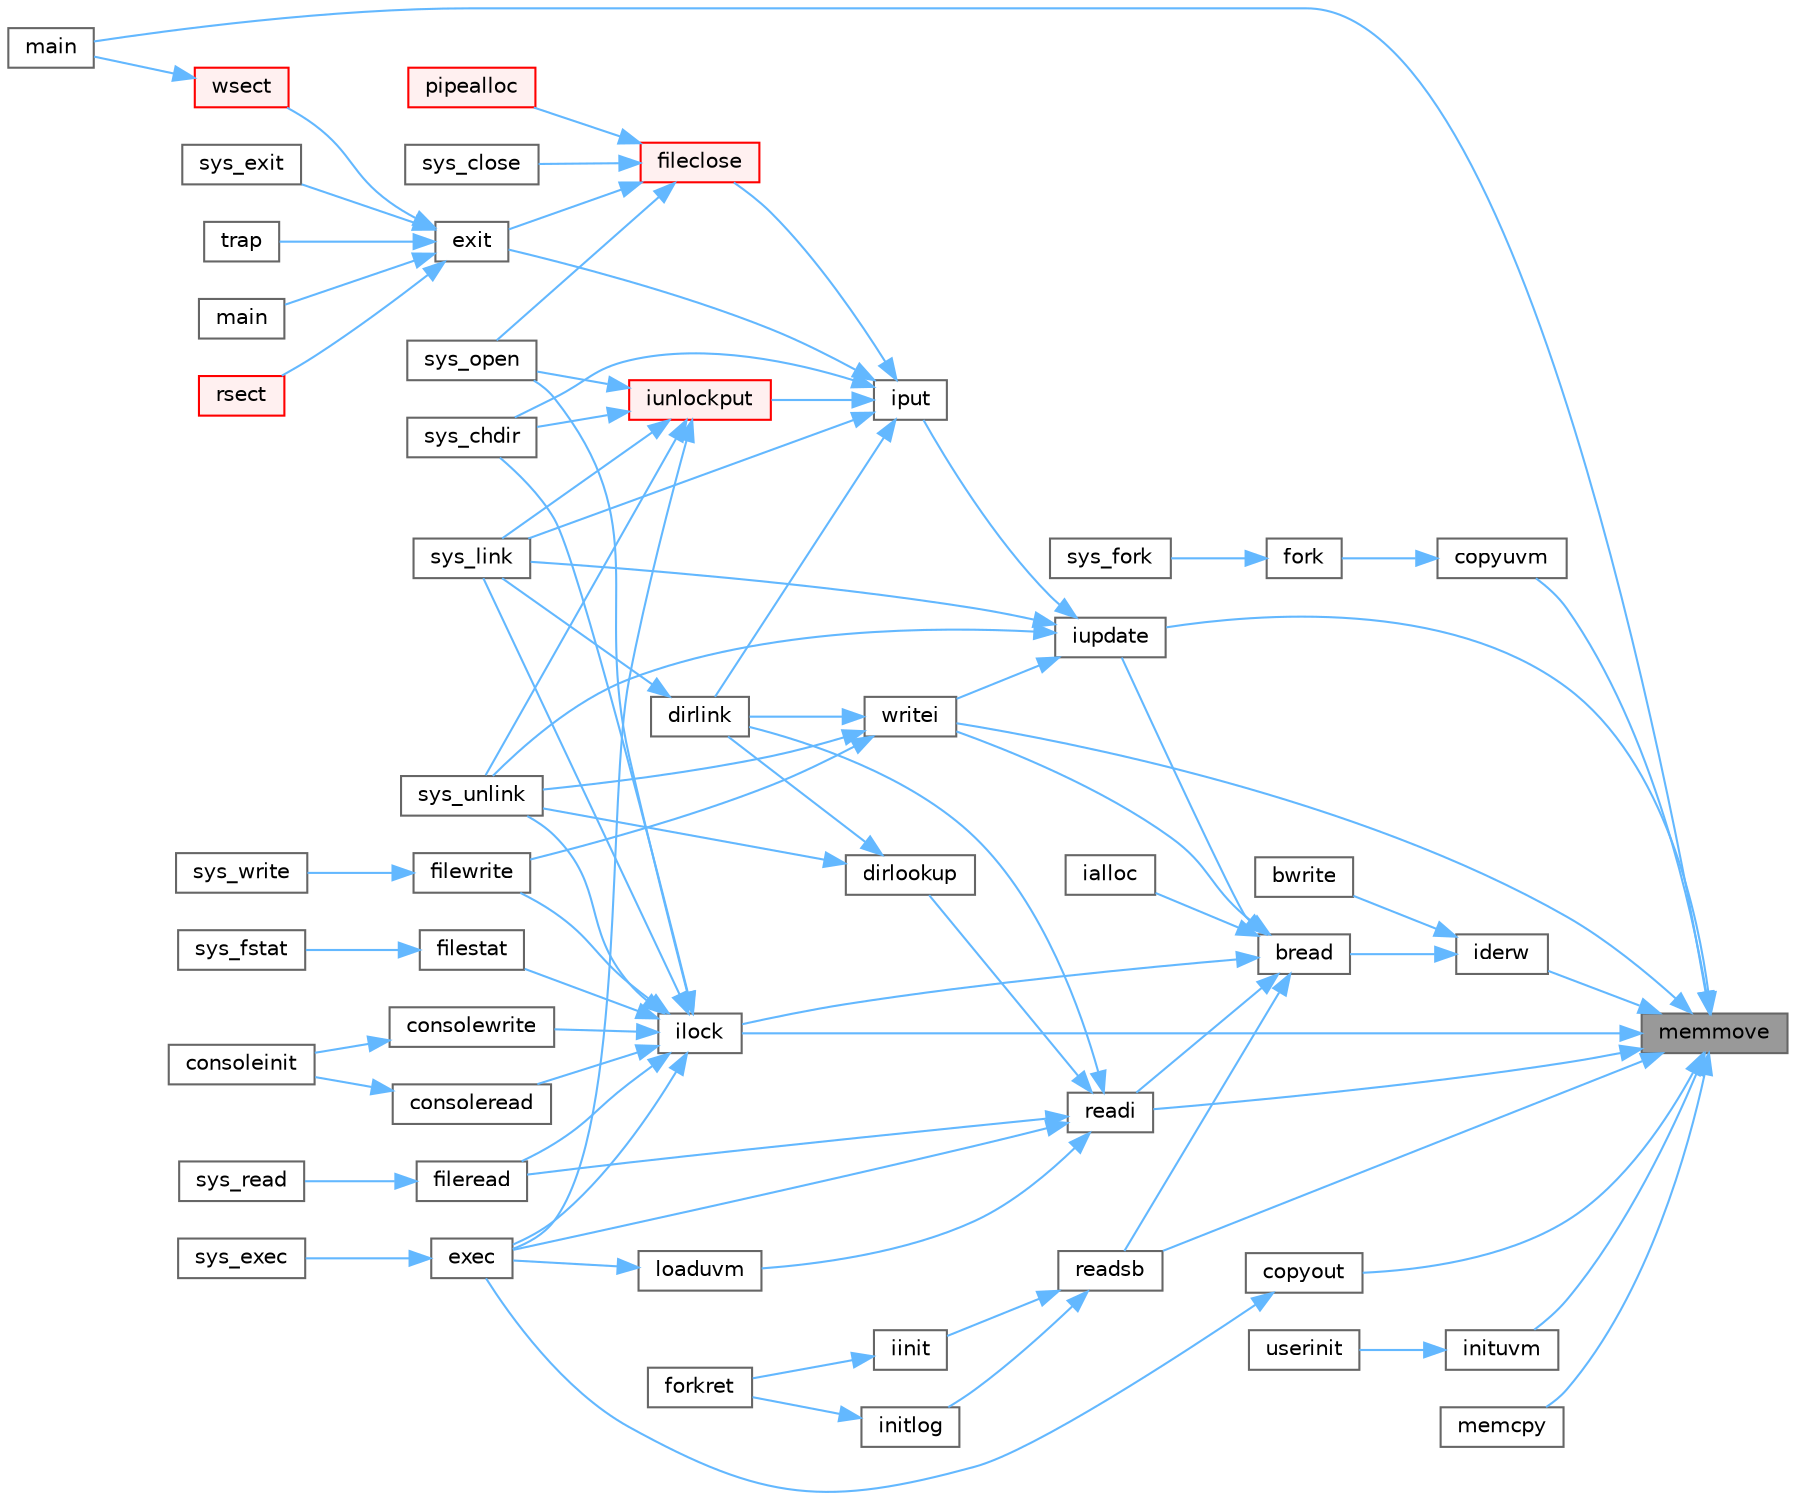 digraph "memmove"
{
 // LATEX_PDF_SIZE
  bgcolor="transparent";
  edge [fontname=Helvetica,fontsize=10,labelfontname=Helvetica,labelfontsize=10];
  node [fontname=Helvetica,fontsize=10,shape=box,height=0.2,width=0.4];
  rankdir="RL";
  Node1 [id="Node000001",label="memmove",height=0.2,width=0.4,color="gray40", fillcolor="grey60", style="filled", fontcolor="black",tooltip=" "];
  Node1 -> Node2 [id="edge1_Node000001_Node000002",dir="back",color="steelblue1",style="solid",tooltip=" "];
  Node2 [id="Node000002",label="copyout",height=0.2,width=0.4,color="grey40", fillcolor="white", style="filled",URL="$de/de9/vm_8c.html#a532bc3f3e39942c20a471a11cff1a582",tooltip=" "];
  Node2 -> Node3 [id="edge2_Node000002_Node000003",dir="back",color="steelblue1",style="solid",tooltip=" "];
  Node3 [id="Node000003",label="exec",height=0.2,width=0.4,color="grey40", fillcolor="white", style="filled",URL="$df/dc9/exec_8c.html#ace32454ed0d37834dcb1cb4f8b727e6e",tooltip=" "];
  Node3 -> Node4 [id="edge3_Node000003_Node000004",dir="back",color="steelblue1",style="solid",tooltip=" "];
  Node4 [id="Node000004",label="sys_exec",height=0.2,width=0.4,color="grey40", fillcolor="white", style="filled",URL="$d1/d14/sysfile_8c.html#aeaa813ddeb6a5fac3c45714c7351c526",tooltip=" "];
  Node1 -> Node5 [id="edge4_Node000001_Node000005",dir="back",color="steelblue1",style="solid",tooltip=" "];
  Node5 [id="Node000005",label="copyuvm",height=0.2,width=0.4,color="grey40", fillcolor="white", style="filled",URL="$de/de9/vm_8c.html#a1b57bfa0091c9be3ccc16dbb85ce3acf",tooltip=" "];
  Node5 -> Node6 [id="edge5_Node000005_Node000006",dir="back",color="steelblue1",style="solid",tooltip=" "];
  Node6 [id="Node000006",label="fork",height=0.2,width=0.4,color="grey40", fillcolor="white", style="filled",URL="$d3/dda/proc_8c.html#acd2e1ded4bb6fce4500438bf928330f4",tooltip=" "];
  Node6 -> Node7 [id="edge6_Node000006_Node000007",dir="back",color="steelblue1",style="solid",tooltip=" "];
  Node7 [id="Node000007",label="sys_fork",height=0.2,width=0.4,color="grey40", fillcolor="white", style="filled",URL="$dd/d35/sysproc_8c.html#a3b05102e512b34446a54334f916ba5cd",tooltip=" "];
  Node1 -> Node8 [id="edge7_Node000001_Node000008",dir="back",color="steelblue1",style="solid",tooltip=" "];
  Node8 [id="Node000008",label="iderw",height=0.2,width=0.4,color="grey40", fillcolor="white", style="filled",URL="$da/d9b/memide_8c.html#a7f36b008f02088c86f76e98e05b55af5",tooltip=" "];
  Node8 -> Node9 [id="edge8_Node000008_Node000009",dir="back",color="steelblue1",style="solid",tooltip=" "];
  Node9 [id="Node000009",label="bread",height=0.2,width=0.4,color="grey40", fillcolor="white", style="filled",URL="$dc/de6/bio_8c.html#a30b8d2ef2300ed8e3d879a428fe39898",tooltip=" "];
  Node9 -> Node10 [id="edge9_Node000009_Node000010",dir="back",color="steelblue1",style="solid",tooltip=" "];
  Node10 [id="Node000010",label="ialloc",height=0.2,width=0.4,color="grey40", fillcolor="white", style="filled",URL="$d2/d5a/fs_8c.html#af95049367381647bc9487af49724b869",tooltip=" "];
  Node9 -> Node11 [id="edge10_Node000009_Node000011",dir="back",color="steelblue1",style="solid",tooltip=" "];
  Node11 [id="Node000011",label="ilock",height=0.2,width=0.4,color="grey40", fillcolor="white", style="filled",URL="$d2/d5a/fs_8c.html#aed28187406d84a3aa71f10c6235a03ec",tooltip=" "];
  Node11 -> Node12 [id="edge11_Node000011_Node000012",dir="back",color="steelblue1",style="solid",tooltip=" "];
  Node12 [id="Node000012",label="consoleread",height=0.2,width=0.4,color="grey40", fillcolor="white", style="filled",URL="$d0/d56/console_8c.html#a28ac85a90987662e306ca8efbfe16074",tooltip=" "];
  Node12 -> Node13 [id="edge12_Node000012_Node000013",dir="back",color="steelblue1",style="solid",tooltip=" "];
  Node13 [id="Node000013",label="consoleinit",height=0.2,width=0.4,color="grey40", fillcolor="white", style="filled",URL="$d0/d56/console_8c.html#ab508ff0f4db26fe35cd25fa648f9ee75",tooltip=" "];
  Node11 -> Node14 [id="edge13_Node000011_Node000014",dir="back",color="steelblue1",style="solid",tooltip=" "];
  Node14 [id="Node000014",label="consolewrite",height=0.2,width=0.4,color="grey40", fillcolor="white", style="filled",URL="$d0/d56/console_8c.html#a6af7eb39268127d389792cec37785666",tooltip=" "];
  Node14 -> Node13 [id="edge14_Node000014_Node000013",dir="back",color="steelblue1",style="solid",tooltip=" "];
  Node11 -> Node3 [id="edge15_Node000011_Node000003",dir="back",color="steelblue1",style="solid",tooltip=" "];
  Node11 -> Node15 [id="edge16_Node000011_Node000015",dir="back",color="steelblue1",style="solid",tooltip=" "];
  Node15 [id="Node000015",label="fileread",height=0.2,width=0.4,color="grey40", fillcolor="white", style="filled",URL="$d6/d13/file_8c.html#a1dc8c87c7e48bdaaf98e9c7047928f29",tooltip=" "];
  Node15 -> Node16 [id="edge17_Node000015_Node000016",dir="back",color="steelblue1",style="solid",tooltip=" "];
  Node16 [id="Node000016",label="sys_read",height=0.2,width=0.4,color="grey40", fillcolor="white", style="filled",URL="$d1/d14/sysfile_8c.html#a54bf714d9e898cbdcbc061b280bbfae0",tooltip=" "];
  Node11 -> Node17 [id="edge18_Node000011_Node000017",dir="back",color="steelblue1",style="solid",tooltip=" "];
  Node17 [id="Node000017",label="filestat",height=0.2,width=0.4,color="grey40", fillcolor="white", style="filled",URL="$d6/d13/file_8c.html#afff8e849fa54dea2a5a27dbb97474607",tooltip=" "];
  Node17 -> Node18 [id="edge19_Node000017_Node000018",dir="back",color="steelblue1",style="solid",tooltip=" "];
  Node18 [id="Node000018",label="sys_fstat",height=0.2,width=0.4,color="grey40", fillcolor="white", style="filled",URL="$d1/d14/sysfile_8c.html#ac243c8f20f5fb2e3e257b5007af2c204",tooltip=" "];
  Node11 -> Node19 [id="edge20_Node000011_Node000019",dir="back",color="steelblue1",style="solid",tooltip=" "];
  Node19 [id="Node000019",label="filewrite",height=0.2,width=0.4,color="grey40", fillcolor="white", style="filled",URL="$d6/d13/file_8c.html#ab8de757a0a9f58dcc6511ea5e46ebb88",tooltip=" "];
  Node19 -> Node20 [id="edge21_Node000019_Node000020",dir="back",color="steelblue1",style="solid",tooltip=" "];
  Node20 [id="Node000020",label="sys_write",height=0.2,width=0.4,color="grey40", fillcolor="white", style="filled",URL="$d1/d14/sysfile_8c.html#a687d939a9e4792af15db96f2c2f34378",tooltip=" "];
  Node11 -> Node21 [id="edge22_Node000011_Node000021",dir="back",color="steelblue1",style="solid",tooltip=" "];
  Node21 [id="Node000021",label="sys_chdir",height=0.2,width=0.4,color="grey40", fillcolor="white", style="filled",URL="$d1/d14/sysfile_8c.html#ad1c5f8693cb35b9605fee09eebdda640",tooltip=" "];
  Node11 -> Node22 [id="edge23_Node000011_Node000022",dir="back",color="steelblue1",style="solid",tooltip=" "];
  Node22 [id="Node000022",label="sys_link",height=0.2,width=0.4,color="grey40", fillcolor="white", style="filled",URL="$d1/d14/sysfile_8c.html#a759600870314007ac558871239122fb7",tooltip=" "];
  Node11 -> Node23 [id="edge24_Node000011_Node000023",dir="back",color="steelblue1",style="solid",tooltip=" "];
  Node23 [id="Node000023",label="sys_open",height=0.2,width=0.4,color="grey40", fillcolor="white", style="filled",URL="$d1/d14/sysfile_8c.html#a74e45efc661ca17c068bc283b3842e6d",tooltip=" "];
  Node11 -> Node24 [id="edge25_Node000011_Node000024",dir="back",color="steelblue1",style="solid",tooltip=" "];
  Node24 [id="Node000024",label="sys_unlink",height=0.2,width=0.4,color="grey40", fillcolor="white", style="filled",URL="$d1/d14/sysfile_8c.html#ae1e58ee11d41f643929520d8c1640da7",tooltip=" "];
  Node9 -> Node25 [id="edge26_Node000009_Node000025",dir="back",color="steelblue1",style="solid",tooltip=" "];
  Node25 [id="Node000025",label="iupdate",height=0.2,width=0.4,color="grey40", fillcolor="white", style="filled",URL="$d2/d5a/fs_8c.html#a7220afa8e5f4bea540eb95879ea7df6e",tooltip=" "];
  Node25 -> Node26 [id="edge27_Node000025_Node000026",dir="back",color="steelblue1",style="solid",tooltip=" "];
  Node26 [id="Node000026",label="iput",height=0.2,width=0.4,color="grey40", fillcolor="white", style="filled",URL="$d2/d5a/fs_8c.html#ab3c447f135c68e4c3c1f8d5866f6e77b",tooltip=" "];
  Node26 -> Node27 [id="edge28_Node000026_Node000027",dir="back",color="steelblue1",style="solid",tooltip=" "];
  Node27 [id="Node000027",label="dirlink",height=0.2,width=0.4,color="grey40", fillcolor="white", style="filled",URL="$d2/d5a/fs_8c.html#a69a135a0e8a06d9f306d77ebc0c1f7a0",tooltip=" "];
  Node27 -> Node22 [id="edge29_Node000027_Node000022",dir="back",color="steelblue1",style="solid",tooltip=" "];
  Node26 -> Node28 [id="edge30_Node000026_Node000028",dir="back",color="steelblue1",style="solid",tooltip=" "];
  Node28 [id="Node000028",label="exit",height=0.2,width=0.4,color="grey40", fillcolor="white", style="filled",URL="$d3/dda/proc_8c.html#aaf98ef7cdde3a0dfb2e49919de3298b1",tooltip=" "];
  Node28 -> Node29 [id="edge31_Node000028_Node000029",dir="back",color="steelblue1",style="solid",tooltip=" "];
  Node29 [id="Node000029",label="main",height=0.2,width=0.4,color="grey40", fillcolor="white", style="filled",URL="$d1/d6a/hello_8c.html#a0ddf1224851353fc92bfbff6f499fa97",tooltip=" "];
  Node28 -> Node30 [id="edge32_Node000028_Node000030",dir="back",color="steelblue1",style="solid",tooltip=" "];
  Node30 [id="Node000030",label="rsect",height=0.2,width=0.4,color="red", fillcolor="#FFF0F0", style="filled",URL="$d7/d1f/mkfs_8c.html#a22ea835ad23cd716a962f30e4882ee80",tooltip=" "];
  Node28 -> Node36 [id="edge33_Node000028_Node000036",dir="back",color="steelblue1",style="solid",tooltip=" "];
  Node36 [id="Node000036",label="sys_exit",height=0.2,width=0.4,color="grey40", fillcolor="white", style="filled",URL="$dd/d35/sysproc_8c.html#aee72faa31a0c32b410aba558ef1d59f2",tooltip=" "];
  Node28 -> Node37 [id="edge34_Node000028_Node000037",dir="back",color="steelblue1",style="solid",tooltip=" "];
  Node37 [id="Node000037",label="trap",height=0.2,width=0.4,color="grey40", fillcolor="white", style="filled",URL="$dc/d6f/trap_8c.html#a372d166e36c086c91e5f5d81e5fead3a",tooltip=" "];
  Node28 -> Node38 [id="edge35_Node000028_Node000038",dir="back",color="steelblue1",style="solid",tooltip=" "];
  Node38 [id="Node000038",label="wsect",height=0.2,width=0.4,color="red", fillcolor="#FFF0F0", style="filled",URL="$d7/d1f/mkfs_8c.html#ac62d827d836d1807e4d6f365f32348bb",tooltip=" "];
  Node38 -> Node32 [id="edge36_Node000038_Node000032",dir="back",color="steelblue1",style="solid",tooltip=" "];
  Node32 [id="Node000032",label="main",height=0.2,width=0.4,color="grey40", fillcolor="white", style="filled",URL="$d7/d1f/mkfs_8c.html#a0ddf1224851353fc92bfbff6f499fa97",tooltip=" "];
  Node26 -> Node40 [id="edge37_Node000026_Node000040",dir="back",color="steelblue1",style="solid",tooltip=" "];
  Node40 [id="Node000040",label="fileclose",height=0.2,width=0.4,color="red", fillcolor="#FFF0F0", style="filled",URL="$d6/d13/file_8c.html#ae557c81ab89c24219146144bb6adaa2c",tooltip=" "];
  Node40 -> Node28 [id="edge38_Node000040_Node000028",dir="back",color="steelblue1",style="solid",tooltip=" "];
  Node40 -> Node41 [id="edge39_Node000040_Node000041",dir="back",color="steelblue1",style="solid",tooltip=" "];
  Node41 [id="Node000041",label="pipealloc",height=0.2,width=0.4,color="red", fillcolor="#FFF0F0", style="filled",URL="$d1/d47/pipe_8c.html#a9d6f0c526148e6002b6776619c7563e6",tooltip=" "];
  Node40 -> Node43 [id="edge40_Node000040_Node000043",dir="back",color="steelblue1",style="solid",tooltip=" "];
  Node43 [id="Node000043",label="sys_close",height=0.2,width=0.4,color="grey40", fillcolor="white", style="filled",URL="$d1/d14/sysfile_8c.html#a32945488fd39bc405757177b37cd2250",tooltip=" "];
  Node40 -> Node23 [id="edge41_Node000040_Node000023",dir="back",color="steelblue1",style="solid",tooltip=" "];
  Node26 -> Node44 [id="edge42_Node000026_Node000044",dir="back",color="steelblue1",style="solid",tooltip=" "];
  Node44 [id="Node000044",label="iunlockput",height=0.2,width=0.4,color="red", fillcolor="#FFF0F0", style="filled",URL="$d2/d5a/fs_8c.html#a207b3008bae35596c55ec7c4fc6875eb",tooltip=" "];
  Node44 -> Node3 [id="edge43_Node000044_Node000003",dir="back",color="steelblue1",style="solid",tooltip=" "];
  Node44 -> Node21 [id="edge44_Node000044_Node000021",dir="back",color="steelblue1",style="solid",tooltip=" "];
  Node44 -> Node22 [id="edge45_Node000044_Node000022",dir="back",color="steelblue1",style="solid",tooltip=" "];
  Node44 -> Node23 [id="edge46_Node000044_Node000023",dir="back",color="steelblue1",style="solid",tooltip=" "];
  Node44 -> Node24 [id="edge47_Node000044_Node000024",dir="back",color="steelblue1",style="solid",tooltip=" "];
  Node26 -> Node21 [id="edge48_Node000026_Node000021",dir="back",color="steelblue1",style="solid",tooltip=" "];
  Node26 -> Node22 [id="edge49_Node000026_Node000022",dir="back",color="steelblue1",style="solid",tooltip=" "];
  Node25 -> Node22 [id="edge50_Node000025_Node000022",dir="back",color="steelblue1",style="solid",tooltip=" "];
  Node25 -> Node24 [id="edge51_Node000025_Node000024",dir="back",color="steelblue1",style="solid",tooltip=" "];
  Node25 -> Node47 [id="edge52_Node000025_Node000047",dir="back",color="steelblue1",style="solid",tooltip=" "];
  Node47 [id="Node000047",label="writei",height=0.2,width=0.4,color="grey40", fillcolor="white", style="filled",URL="$d2/d5a/fs_8c.html#a15858f4d8a4cc1def3d84d03c312836b",tooltip=" "];
  Node47 -> Node27 [id="edge53_Node000047_Node000027",dir="back",color="steelblue1",style="solid",tooltip=" "];
  Node47 -> Node19 [id="edge54_Node000047_Node000019",dir="back",color="steelblue1",style="solid",tooltip=" "];
  Node47 -> Node24 [id="edge55_Node000047_Node000024",dir="back",color="steelblue1",style="solid",tooltip=" "];
  Node9 -> Node48 [id="edge56_Node000009_Node000048",dir="back",color="steelblue1",style="solid",tooltip=" "];
  Node48 [id="Node000048",label="readi",height=0.2,width=0.4,color="grey40", fillcolor="white", style="filled",URL="$d2/d5a/fs_8c.html#a3aba1fa9f6789d09356aec5b96d91fa8",tooltip=" "];
  Node48 -> Node27 [id="edge57_Node000048_Node000027",dir="back",color="steelblue1",style="solid",tooltip=" "];
  Node48 -> Node49 [id="edge58_Node000048_Node000049",dir="back",color="steelblue1",style="solid",tooltip=" "];
  Node49 [id="Node000049",label="dirlookup",height=0.2,width=0.4,color="grey40", fillcolor="white", style="filled",URL="$d2/d5a/fs_8c.html#a5341068f021beac8cf0032b97d231e6f",tooltip=" "];
  Node49 -> Node27 [id="edge59_Node000049_Node000027",dir="back",color="steelblue1",style="solid",tooltip=" "];
  Node49 -> Node24 [id="edge60_Node000049_Node000024",dir="back",color="steelblue1",style="solid",tooltip=" "];
  Node48 -> Node3 [id="edge61_Node000048_Node000003",dir="back",color="steelblue1",style="solid",tooltip=" "];
  Node48 -> Node15 [id="edge62_Node000048_Node000015",dir="back",color="steelblue1",style="solid",tooltip=" "];
  Node48 -> Node50 [id="edge63_Node000048_Node000050",dir="back",color="steelblue1",style="solid",tooltip=" "];
  Node50 [id="Node000050",label="loaduvm",height=0.2,width=0.4,color="grey40", fillcolor="white", style="filled",URL="$de/de9/vm_8c.html#a201acc8337a2893268b61ea5a1ee0d53",tooltip=" "];
  Node50 -> Node3 [id="edge64_Node000050_Node000003",dir="back",color="steelblue1",style="solid",tooltip=" "];
  Node9 -> Node51 [id="edge65_Node000009_Node000051",dir="back",color="steelblue1",style="solid",tooltip=" "];
  Node51 [id="Node000051",label="readsb",height=0.2,width=0.4,color="grey40", fillcolor="white", style="filled",URL="$d2/d5a/fs_8c.html#aff0080b2133027be2e525ca088b40e78",tooltip=" "];
  Node51 -> Node52 [id="edge66_Node000051_Node000052",dir="back",color="steelblue1",style="solid",tooltip=" "];
  Node52 [id="Node000052",label="iinit",height=0.2,width=0.4,color="grey40", fillcolor="white", style="filled",URL="$d2/d5a/fs_8c.html#a301761a27cf266e0bad483272fb31a3c",tooltip=" "];
  Node52 -> Node53 [id="edge67_Node000052_Node000053",dir="back",color="steelblue1",style="solid",tooltip=" "];
  Node53 [id="Node000053",label="forkret",height=0.2,width=0.4,color="grey40", fillcolor="white", style="filled",URL="$d3/dda/proc_8c.html#a11c5d62d28e8121e75235d361158156e",tooltip=" "];
  Node51 -> Node54 [id="edge68_Node000051_Node000054",dir="back",color="steelblue1",style="solid",tooltip=" "];
  Node54 [id="Node000054",label="initlog",height=0.2,width=0.4,color="grey40", fillcolor="white", style="filled",URL="$d7/df8/log_8c.html#ad5e79aaefb91f41b9ef6aeae7ecf4708",tooltip=" "];
  Node54 -> Node53 [id="edge69_Node000054_Node000053",dir="back",color="steelblue1",style="solid",tooltip=" "];
  Node9 -> Node47 [id="edge70_Node000009_Node000047",dir="back",color="steelblue1",style="solid",tooltip=" "];
  Node8 -> Node55 [id="edge71_Node000008_Node000055",dir="back",color="steelblue1",style="solid",tooltip=" "];
  Node55 [id="Node000055",label="bwrite",height=0.2,width=0.4,color="grey40", fillcolor="white", style="filled",URL="$dc/de6/bio_8c.html#a63c899c13b176ddf80064d32225e1298",tooltip=" "];
  Node1 -> Node11 [id="edge72_Node000001_Node000011",dir="back",color="steelblue1",style="solid",tooltip=" "];
  Node1 -> Node56 [id="edge73_Node000001_Node000056",dir="back",color="steelblue1",style="solid",tooltip=" "];
  Node56 [id="Node000056",label="inituvm",height=0.2,width=0.4,color="grey40", fillcolor="white", style="filled",URL="$de/de9/vm_8c.html#ac96c231d4053eaf4322c27d1f2cd9d49",tooltip=" "];
  Node56 -> Node57 [id="edge74_Node000056_Node000057",dir="back",color="steelblue1",style="solid",tooltip=" "];
  Node57 [id="Node000057",label="userinit",height=0.2,width=0.4,color="grey40", fillcolor="white", style="filled",URL="$d3/dda/proc_8c.html#a81c8a6a0cae413bc81aa223f7f7b7205",tooltip=" "];
  Node1 -> Node25 [id="edge75_Node000001_Node000025",dir="back",color="steelblue1",style="solid",tooltip=" "];
  Node1 -> Node32 [id="edge76_Node000001_Node000032",dir="back",color="steelblue1",style="solid",tooltip=" "];
  Node1 -> Node58 [id="edge77_Node000001_Node000058",dir="back",color="steelblue1",style="solid",tooltip=" "];
  Node58 [id="Node000058",label="memcpy",height=0.2,width=0.4,color="grey40", fillcolor="white", style="filled",URL="$d1/db0/string_8c.html#abe8c241a3db904f06adffc49a96f6fc7",tooltip=" "];
  Node1 -> Node48 [id="edge78_Node000001_Node000048",dir="back",color="steelblue1",style="solid",tooltip=" "];
  Node1 -> Node51 [id="edge79_Node000001_Node000051",dir="back",color="steelblue1",style="solid",tooltip=" "];
  Node1 -> Node47 [id="edge80_Node000001_Node000047",dir="back",color="steelblue1",style="solid",tooltip=" "];
}
